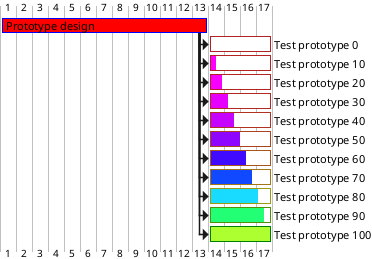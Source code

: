 {
  "sha1": "fjav3v4zje5wf5g6wpltee6wkvd7c3k",
  "insertion": {
    "when": "2024-06-01T09:03:06.250Z",
    "url": "https://forum.plantuml.net/8297/plant-gantt-diagram-persentage-completed-determines-color",
    "user": "plantuml@gmail.com"
  }
}
@startgantt
[Prototype design] lasts 13 days
[Test prototype 0] lasts 4 days
[Test prototype 10] lasts 4 days
[Test prototype 20] lasts 4 days
[Test prototype 30] lasts 4 days
[Test prototype 40] lasts 4 days
[Test prototype 50] lasts 4 days
[Test prototype 60] lasts 4 days
[Test prototype 70] lasts 4 days
[Test prototype 80] lasts 4 days
[Test prototype 90] lasts 4 days
[Test prototype 100] lasts 4 days

[Test prototype 0] starts at [Prototype design]'s end
[Test prototype 10] starts at [Prototype design]'s end
[Test prototype 20] starts at [Prototype design]'s end
[Test prototype 30] starts at [Prototype design]'s end
[Test prototype 40] starts at [Prototype design]'s end
[Test prototype 50] starts at [Prototype design]'s end
[Test prototype 60] starts at [Prototype design]'s end
[Test prototype 70] starts at [Prototype design]'s end
[Test prototype 80] starts at [Prototype design]'s end
[Test prototype 90] starts at [Prototype design]'s end
[Test prototype 100] starts at [Prototype design]'s end

[Prototype design] is colored in Red/Blue 
[Test prototype 0] is colored for completion from Fuchsia/FireBrick to GreenYellow/Green 
[Test prototype 10] is colored for completion from Fuchsia/FireBrick to GreenYellow/Green 
[Test prototype 20] is colored for completion from Fuchsia/FireBrick to GreenYellow/Green 
[Test prototype 30] is colored for completion from Fuchsia/FireBrick to GreenYellow/Green 
[Test prototype 40] is colored for completion from Fuchsia/FireBrick to GreenYellow/Green 
[Test prototype 50] is colored for completion from Fuchsia/FireBrick to GreenYellow/Green 
[Test prototype 60] is colored for completion from Fuchsia/FireBrick to GreenYellow/Green 
[Test prototype 70] is colored for completion from Fuchsia/FireBrick to GreenYellow/Green 
[Test prototype 80] is colored for completion from Fuchsia/FireBrick to GreenYellow/Green 
[Test prototype 90] is colored for completion from Fuchsia/FireBrick to GreenYellow/Green 
[Test prototype 100] is colored for completion from Fuchsia/FireBrick to GreenYellow/Green 

[Test prototype 0] is 0% complete
[Test prototype 10] is 10% complete
[Test prototype 20] is 20% complete
[Test prototype 30] is 30% complete
[Test prototype 40] is 40% complete
[Test prototype 50] is 50% complete
[Test prototype 60] is 60% complete
[Test prototype 70] is 70% complete
[Test prototype 80] is 80% complete
[Test prototype 90] is 90% complete
[Test prototype 100] is 100% complete

@endgantt
